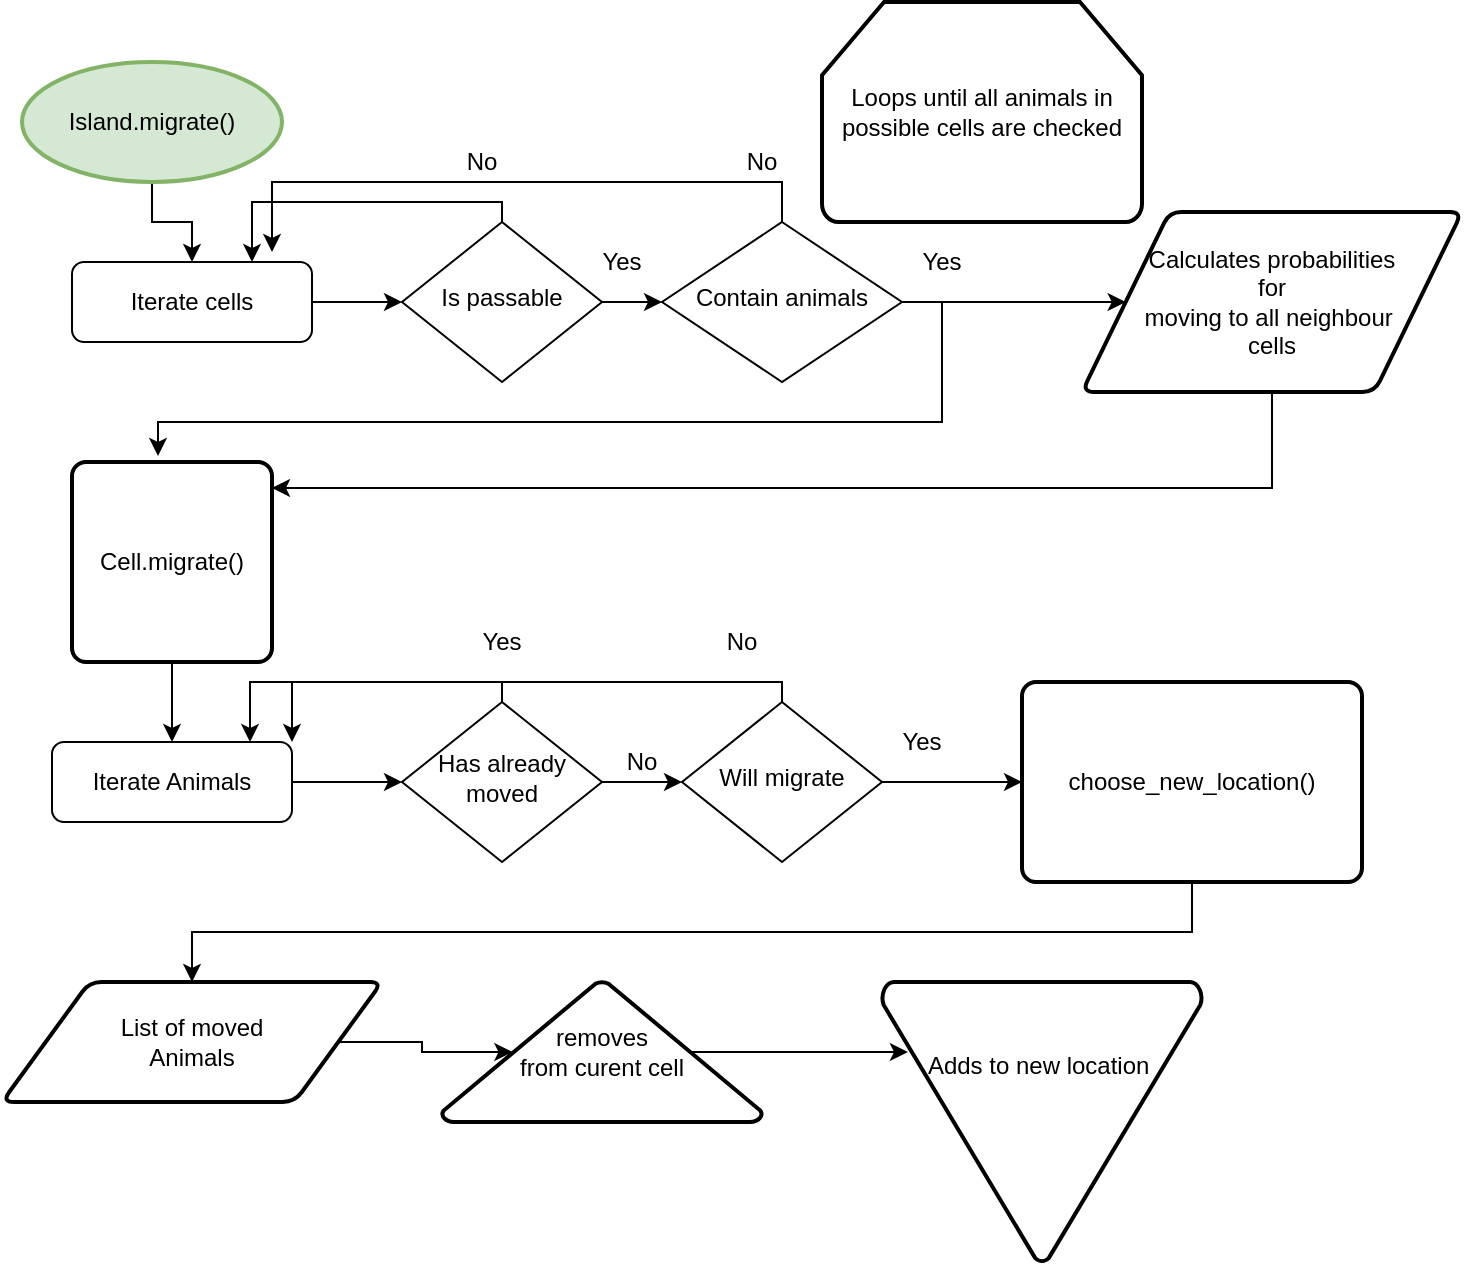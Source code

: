 <mxfile version="12.5.6" type="device"><diagram id="C5RBs43oDa-KdzZeNtuy" name="Page-1"><mxGraphModel dx="1422" dy="762" grid="1" gridSize="10" guides="1" tooltips="1" connect="1" arrows="1" fold="1" page="1" pageScale="1" pageWidth="827" pageHeight="1169" math="0" shadow="0"><root><mxCell id="WIyWlLk6GJQsqaUBKTNV-0"/><mxCell id="WIyWlLk6GJQsqaUBKTNV-1" parent="WIyWlLk6GJQsqaUBKTNV-0"/><mxCell id="Qm6aUrgYwuz-64krCqNj-10" style="edgeStyle=orthogonalEdgeStyle;rounded=0;orthogonalLoop=1;jettySize=auto;html=1;exitX=1;exitY=0.5;exitDx=0;exitDy=0;entryX=0;entryY=0.5;entryDx=0;entryDy=0;" edge="1" parent="WIyWlLk6GJQsqaUBKTNV-1" source="WIyWlLk6GJQsqaUBKTNV-3" target="WIyWlLk6GJQsqaUBKTNV-6"><mxGeometry relative="1" as="geometry"/></mxCell><mxCell id="WIyWlLk6GJQsqaUBKTNV-3" value="Iterate cells" style="rounded=1;whiteSpace=wrap;html=1;fontSize=12;glass=0;strokeWidth=1;shadow=0;" parent="WIyWlLk6GJQsqaUBKTNV-1" vertex="1"><mxGeometry x="95" y="140" width="120" height="40" as="geometry"/></mxCell><mxCell id="Qm6aUrgYwuz-64krCqNj-5" style="edgeStyle=orthogonalEdgeStyle;rounded=0;orthogonalLoop=1;jettySize=auto;html=1;exitX=0.5;exitY=0;exitDx=0;exitDy=0;entryX=0.75;entryY=0;entryDx=0;entryDy=0;" edge="1" parent="WIyWlLk6GJQsqaUBKTNV-1" source="WIyWlLk6GJQsqaUBKTNV-6" target="WIyWlLk6GJQsqaUBKTNV-3"><mxGeometry relative="1" as="geometry"><Array as="points"><mxPoint x="310" y="110"/><mxPoint x="185" y="110"/></Array></mxGeometry></mxCell><mxCell id="Qm6aUrgYwuz-64krCqNj-11" style="edgeStyle=orthogonalEdgeStyle;rounded=0;orthogonalLoop=1;jettySize=auto;html=1;exitX=1;exitY=0.5;exitDx=0;exitDy=0;entryX=0;entryY=0.5;entryDx=0;entryDy=0;" edge="1" parent="WIyWlLk6GJQsqaUBKTNV-1" source="WIyWlLk6GJQsqaUBKTNV-6" target="WIyWlLk6GJQsqaUBKTNV-10"><mxGeometry relative="1" as="geometry"/></mxCell><mxCell id="WIyWlLk6GJQsqaUBKTNV-6" value="Is passable" style="rhombus;whiteSpace=wrap;html=1;shadow=0;fontFamily=Helvetica;fontSize=12;align=center;strokeWidth=1;spacing=6;spacingTop=-4;" parent="WIyWlLk6GJQsqaUBKTNV-1" vertex="1"><mxGeometry x="260" y="120" width="100" height="80" as="geometry"/></mxCell><mxCell id="Qm6aUrgYwuz-64krCqNj-6" style="edgeStyle=orthogonalEdgeStyle;rounded=0;orthogonalLoop=1;jettySize=auto;html=1;exitX=0.5;exitY=0;exitDx=0;exitDy=0;" edge="1" parent="WIyWlLk6GJQsqaUBKTNV-1" source="WIyWlLk6GJQsqaUBKTNV-10"><mxGeometry relative="1" as="geometry"><mxPoint x="195" y="135" as="targetPoint"/><Array as="points"><mxPoint x="450" y="100"/><mxPoint x="195" y="100"/></Array></mxGeometry></mxCell><mxCell id="Qm6aUrgYwuz-64krCqNj-14" style="edgeStyle=orthogonalEdgeStyle;rounded=0;orthogonalLoop=1;jettySize=auto;html=1;entryX=0;entryY=0.5;entryDx=0;entryDy=0;" edge="1" parent="WIyWlLk6GJQsqaUBKTNV-1" source="WIyWlLk6GJQsqaUBKTNV-10" target="Qm6aUrgYwuz-64krCqNj-15"><mxGeometry relative="1" as="geometry"><mxPoint x="600" y="160" as="targetPoint"/></mxGeometry></mxCell><mxCell id="Qm6aUrgYwuz-64krCqNj-18" style="edgeStyle=orthogonalEdgeStyle;rounded=0;orthogonalLoop=1;jettySize=auto;html=1;exitX=1;exitY=0.5;exitDx=0;exitDy=0;entryX=0.43;entryY=-0.03;entryDx=0;entryDy=0;entryPerimeter=0;" edge="1" parent="WIyWlLk6GJQsqaUBKTNV-1" source="WIyWlLk6GJQsqaUBKTNV-10" target="Qm6aUrgYwuz-64krCqNj-19"><mxGeometry relative="1" as="geometry"><mxPoint x="100" y="240" as="targetPoint"/></mxGeometry></mxCell><mxCell id="WIyWlLk6GJQsqaUBKTNV-10" value="Contain animals" style="rhombus;whiteSpace=wrap;html=1;shadow=0;fontFamily=Helvetica;fontSize=12;align=center;strokeWidth=1;spacing=6;spacingTop=-4;" parent="WIyWlLk6GJQsqaUBKTNV-1" vertex="1"><mxGeometry x="390" y="120" width="120" height="80" as="geometry"/></mxCell><mxCell id="Qm6aUrgYwuz-64krCqNj-3" style="edgeStyle=orthogonalEdgeStyle;rounded=0;orthogonalLoop=1;jettySize=auto;html=1;exitX=0.5;exitY=1;exitDx=0;exitDy=0;exitPerimeter=0;entryX=0.5;entryY=0;entryDx=0;entryDy=0;" edge="1" parent="WIyWlLk6GJQsqaUBKTNV-1" source="Qm6aUrgYwuz-64krCqNj-0" target="WIyWlLk6GJQsqaUBKTNV-3"><mxGeometry relative="1" as="geometry"/></mxCell><mxCell id="Qm6aUrgYwuz-64krCqNj-0" value="Island.migrate()" style="strokeWidth=2;html=1;shape=mxgraph.flowchart.start_1;whiteSpace=wrap;fillColor=#d5e8d4;strokeColor=#82b366;" vertex="1" parent="WIyWlLk6GJQsqaUBKTNV-1"><mxGeometry x="70" y="40" width="130" height="60" as="geometry"/></mxCell><mxCell id="Qm6aUrgYwuz-64krCqNj-8" value="No" style="text;html=1;strokeColor=none;fillColor=none;align=center;verticalAlign=middle;whiteSpace=wrap;rounded=0;" vertex="1" parent="WIyWlLk6GJQsqaUBKTNV-1"><mxGeometry x="420" y="80" width="40" height="20" as="geometry"/></mxCell><mxCell id="Qm6aUrgYwuz-64krCqNj-9" value="No" style="text;html=1;strokeColor=none;fillColor=none;align=center;verticalAlign=middle;whiteSpace=wrap;rounded=0;" vertex="1" parent="WIyWlLk6GJQsqaUBKTNV-1"><mxGeometry x="280" y="80" width="40" height="20" as="geometry"/></mxCell><mxCell id="Qm6aUrgYwuz-64krCqNj-12" value="Yes" style="text;html=1;strokeColor=none;fillColor=none;align=center;verticalAlign=middle;whiteSpace=wrap;rounded=0;" vertex="1" parent="WIyWlLk6GJQsqaUBKTNV-1"><mxGeometry x="350" y="130" width="40" height="20" as="geometry"/></mxCell><mxCell id="Qm6aUrgYwuz-64krCqNj-16" style="edgeStyle=orthogonalEdgeStyle;rounded=0;orthogonalLoop=1;jettySize=auto;html=1;entryX=1;entryY=0.13;entryDx=0;entryDy=0;entryPerimeter=0;" edge="1" parent="WIyWlLk6GJQsqaUBKTNV-1" source="Qm6aUrgYwuz-64krCqNj-15" target="Qm6aUrgYwuz-64krCqNj-19"><mxGeometry relative="1" as="geometry"><mxPoint x="540" y="230" as="targetPoint"/><Array as="points"><mxPoint x="695" y="253"/></Array></mxGeometry></mxCell><mxCell id="Qm6aUrgYwuz-64krCqNj-15" value="Calculates probabilities &lt;br&gt;for&lt;br&gt;moving to all neighbour&amp;nbsp;&lt;br&gt;cells" style="shape=parallelogram;html=1;strokeWidth=2;perimeter=parallelogramPerimeter;whiteSpace=wrap;rounded=1;arcSize=12;size=0.23;" vertex="1" parent="WIyWlLk6GJQsqaUBKTNV-1"><mxGeometry x="600" y="115" width="190" height="90" as="geometry"/></mxCell><mxCell id="Qm6aUrgYwuz-64krCqNj-17" value="Yes" style="text;html=1;strokeColor=none;fillColor=none;align=center;verticalAlign=middle;whiteSpace=wrap;rounded=0;" vertex="1" parent="WIyWlLk6GJQsqaUBKTNV-1"><mxGeometry x="510" y="130" width="40" height="20" as="geometry"/></mxCell><mxCell id="Qm6aUrgYwuz-64krCqNj-24" value="" style="edgeStyle=orthogonalEdgeStyle;rounded=0;orthogonalLoop=1;jettySize=auto;html=1;" edge="1" parent="WIyWlLk6GJQsqaUBKTNV-1" source="Qm6aUrgYwuz-64krCqNj-19" target="Qm6aUrgYwuz-64krCqNj-23"><mxGeometry relative="1" as="geometry"/></mxCell><mxCell id="Qm6aUrgYwuz-64krCqNj-19" value="Cell.migrate()" style="rounded=1;whiteSpace=wrap;html=1;absoluteArcSize=1;arcSize=14;strokeWidth=2;" vertex="1" parent="WIyWlLk6GJQsqaUBKTNV-1"><mxGeometry x="95" y="240" width="100" height="100" as="geometry"/></mxCell><mxCell id="Qm6aUrgYwuz-64krCqNj-44" value="" style="edgeStyle=orthogonalEdgeStyle;rounded=0;orthogonalLoop=1;jettySize=auto;html=1;entryX=0.22;entryY=0.5;entryDx=0;entryDy=0;entryPerimeter=0;" edge="1" parent="WIyWlLk6GJQsqaUBKTNV-1" source="Qm6aUrgYwuz-64krCqNj-21" target="Qm6aUrgYwuz-64krCqNj-40"><mxGeometry relative="1" as="geometry"/></mxCell><mxCell id="Qm6aUrgYwuz-64krCqNj-21" value="List of moved&lt;br&gt;Animals" style="shape=parallelogram;html=1;strokeWidth=2;perimeter=parallelogramPerimeter;whiteSpace=wrap;rounded=1;arcSize=12;size=0.23;" vertex="1" parent="WIyWlLk6GJQsqaUBKTNV-1"><mxGeometry x="60" y="500" width="190" height="60" as="geometry"/></mxCell><mxCell id="Qm6aUrgYwuz-64krCqNj-27" style="edgeStyle=orthogonalEdgeStyle;rounded=0;orthogonalLoop=1;jettySize=auto;html=1;exitX=1;exitY=0.5;exitDx=0;exitDy=0;entryX=0;entryY=0.5;entryDx=0;entryDy=0;" edge="1" parent="WIyWlLk6GJQsqaUBKTNV-1" source="Qm6aUrgYwuz-64krCqNj-23" target="Qm6aUrgYwuz-64krCqNj-26"><mxGeometry relative="1" as="geometry"/></mxCell><mxCell id="Qm6aUrgYwuz-64krCqNj-23" value="Iterate Animals" style="rounded=1;whiteSpace=wrap;html=1;fontSize=12;glass=0;strokeWidth=1;shadow=0;" vertex="1" parent="WIyWlLk6GJQsqaUBKTNV-1"><mxGeometry x="85" y="380" width="120" height="40" as="geometry"/></mxCell><mxCell id="Qm6aUrgYwuz-64krCqNj-30" style="edgeStyle=orthogonalEdgeStyle;rounded=0;orthogonalLoop=1;jettySize=auto;html=1;exitX=0.5;exitY=0;exitDx=0;exitDy=0;entryX=0.825;entryY=0;entryDx=0;entryDy=0;entryPerimeter=0;" edge="1" parent="WIyWlLk6GJQsqaUBKTNV-1" source="Qm6aUrgYwuz-64krCqNj-25" target="Qm6aUrgYwuz-64krCqNj-23"><mxGeometry relative="1" as="geometry"><Array as="points"><mxPoint x="450" y="350"/><mxPoint x="184" y="350"/></Array></mxGeometry></mxCell><mxCell id="Qm6aUrgYwuz-64krCqNj-36" style="edgeStyle=orthogonalEdgeStyle;rounded=0;orthogonalLoop=1;jettySize=auto;html=1;exitX=1;exitY=0.5;exitDx=0;exitDy=0;" edge="1" parent="WIyWlLk6GJQsqaUBKTNV-1" source="Qm6aUrgYwuz-64krCqNj-25"><mxGeometry relative="1" as="geometry"><mxPoint x="570" y="400" as="targetPoint"/></mxGeometry></mxCell><mxCell id="Qm6aUrgYwuz-64krCqNj-25" value="Will migrate" style="rhombus;whiteSpace=wrap;html=1;shadow=0;fontFamily=Helvetica;fontSize=12;align=center;strokeWidth=1;spacing=6;spacingTop=-4;" vertex="1" parent="WIyWlLk6GJQsqaUBKTNV-1"><mxGeometry x="400" y="360" width="100" height="80" as="geometry"/></mxCell><mxCell id="Qm6aUrgYwuz-64krCqNj-28" style="edgeStyle=orthogonalEdgeStyle;rounded=0;orthogonalLoop=1;jettySize=auto;html=1;exitX=1;exitY=0.5;exitDx=0;exitDy=0;" edge="1" parent="WIyWlLk6GJQsqaUBKTNV-1" source="Qm6aUrgYwuz-64krCqNj-26" target="Qm6aUrgYwuz-64krCqNj-25"><mxGeometry relative="1" as="geometry"/></mxCell><mxCell id="Qm6aUrgYwuz-64krCqNj-29" style="edgeStyle=orthogonalEdgeStyle;rounded=0;orthogonalLoop=1;jettySize=auto;html=1;exitX=0.5;exitY=0;exitDx=0;exitDy=0;entryX=1;entryY=0;entryDx=0;entryDy=0;" edge="1" parent="WIyWlLk6GJQsqaUBKTNV-1" source="Qm6aUrgYwuz-64krCqNj-26" target="Qm6aUrgYwuz-64krCqNj-23"><mxGeometry relative="1" as="geometry"><Array as="points"><mxPoint x="310" y="350"/><mxPoint x="205" y="350"/></Array></mxGeometry></mxCell><mxCell id="Qm6aUrgYwuz-64krCqNj-26" value="Has already moved" style="rhombus;whiteSpace=wrap;html=1;shadow=0;fontFamily=Helvetica;fontSize=12;align=center;strokeWidth=1;spacing=6;spacingTop=-4;" vertex="1" parent="WIyWlLk6GJQsqaUBKTNV-1"><mxGeometry x="260" y="360" width="100" height="80" as="geometry"/></mxCell><mxCell id="Qm6aUrgYwuz-64krCqNj-31" value="Yes" style="text;html=1;strokeColor=none;fillColor=none;align=center;verticalAlign=middle;whiteSpace=wrap;rounded=0;" vertex="1" parent="WIyWlLk6GJQsqaUBKTNV-1"><mxGeometry x="290" y="320" width="40" height="20" as="geometry"/></mxCell><mxCell id="Qm6aUrgYwuz-64krCqNj-32" value="No" style="text;html=1;strokeColor=none;fillColor=none;align=center;verticalAlign=middle;whiteSpace=wrap;rounded=0;" vertex="1" parent="WIyWlLk6GJQsqaUBKTNV-1"><mxGeometry x="410" y="320" width="40" height="20" as="geometry"/></mxCell><mxCell id="Qm6aUrgYwuz-64krCqNj-34" value="No" style="text;html=1;strokeColor=none;fillColor=none;align=center;verticalAlign=middle;whiteSpace=wrap;rounded=0;" vertex="1" parent="WIyWlLk6GJQsqaUBKTNV-1"><mxGeometry x="360" y="380" width="40" height="20" as="geometry"/></mxCell><mxCell id="Qm6aUrgYwuz-64krCqNj-35" value="Yes" style="text;html=1;strokeColor=none;fillColor=none;align=center;verticalAlign=middle;whiteSpace=wrap;rounded=0;" vertex="1" parent="WIyWlLk6GJQsqaUBKTNV-1"><mxGeometry x="500" y="370" width="40" height="20" as="geometry"/></mxCell><mxCell id="Qm6aUrgYwuz-64krCqNj-39" style="edgeStyle=orthogonalEdgeStyle;rounded=0;orthogonalLoop=1;jettySize=auto;html=1;exitX=0.5;exitY=1;exitDx=0;exitDy=0;entryX=0.5;entryY=0;entryDx=0;entryDy=0;" edge="1" parent="WIyWlLk6GJQsqaUBKTNV-1" source="Qm6aUrgYwuz-64krCqNj-37" target="Qm6aUrgYwuz-64krCqNj-21"><mxGeometry relative="1" as="geometry"/></mxCell><mxCell id="Qm6aUrgYwuz-64krCqNj-37" value="choose_new_location()" style="rounded=1;whiteSpace=wrap;html=1;absoluteArcSize=1;arcSize=14;strokeWidth=2;" vertex="1" parent="WIyWlLk6GJQsqaUBKTNV-1"><mxGeometry x="570" y="350" width="170" height="100" as="geometry"/></mxCell><mxCell id="Qm6aUrgYwuz-64krCqNj-45" style="edgeStyle=orthogonalEdgeStyle;rounded=0;orthogonalLoop=1;jettySize=auto;html=1;exitX=0.78;exitY=0.5;exitDx=0;exitDy=0;exitPerimeter=0;entryX=0.081;entryY=0.25;entryDx=0;entryDy=0;entryPerimeter=0;" edge="1" parent="WIyWlLk6GJQsqaUBKTNV-1" source="Qm6aUrgYwuz-64krCqNj-40" target="Qm6aUrgYwuz-64krCqNj-43"><mxGeometry relative="1" as="geometry"/></mxCell><mxCell id="Qm6aUrgYwuz-64krCqNj-40" value="removes&lt;br&gt;from curent cell" style="strokeWidth=2;html=1;shape=mxgraph.flowchart.extract_or_measurement;whiteSpace=wrap;" vertex="1" parent="WIyWlLk6GJQsqaUBKTNV-1"><mxGeometry x="280" y="500" width="160" height="70" as="geometry"/></mxCell><mxCell id="Qm6aUrgYwuz-64krCqNj-43" value="Adds to new location&amp;nbsp;&lt;br&gt;&lt;br&gt;&lt;br&gt;&lt;br&gt;&lt;br&gt;" style="strokeWidth=2;html=1;shape=mxgraph.flowchart.merge_or_storage;whiteSpace=wrap;" vertex="1" parent="WIyWlLk6GJQsqaUBKTNV-1"><mxGeometry x="500" y="500" width="160" height="140" as="geometry"/></mxCell><mxCell id="Qm6aUrgYwuz-64krCqNj-46" value="Loops until all animals in possible cells are checked" style="strokeWidth=2;html=1;shape=mxgraph.flowchart.loop_limit;whiteSpace=wrap;" vertex="1" parent="WIyWlLk6GJQsqaUBKTNV-1"><mxGeometry x="470" y="10" width="160" height="110" as="geometry"/></mxCell></root></mxGraphModel></diagram></mxfile>
